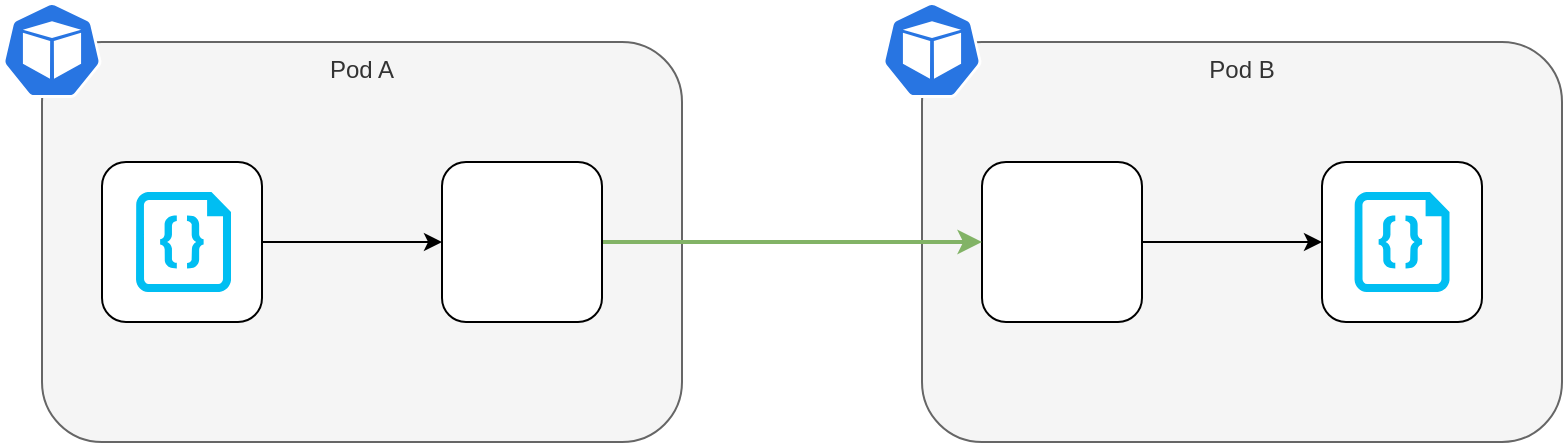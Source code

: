 <mxfile version="14.6.13" type="device"><diagram id="FmNK0IteXXM94s2MHu7D" name="linkerd-overview"><mxGraphModel dx="4620" dy="1221" grid="1" gridSize="10" guides="1" tooltips="1" connect="1" arrows="1" fold="1" page="1" pageScale="1" pageWidth="3300" pageHeight="4681" math="0" shadow="0"><root><mxCell id="0"/><mxCell id="1" parent="0"/><mxCell id="nSo9EdURaxRL_E0DFNg9-7" value="Pod B" style="rounded=1;whiteSpace=wrap;html=1;fillColor=#f5f5f5;strokeColor=#666666;fontColor=#333333;verticalAlign=top;" parent="1" vertex="1"><mxGeometry x="1720" y="470" width="320" height="200" as="geometry"/></mxCell><mxCell id="nSo9EdURaxRL_E0DFNg9-12" value="" style="rounded=1;whiteSpace=wrap;html=1;" parent="1" vertex="1"><mxGeometry x="1750" y="530" width="80" height="80" as="geometry"/></mxCell><mxCell id="nSo9EdURaxRL_E0DFNg9-1" value="Pod A" style="rounded=1;whiteSpace=wrap;html=1;fillColor=#f5f5f5;strokeColor=#666666;fontColor=#333333;verticalAlign=top;" parent="1" vertex="1"><mxGeometry x="1280" y="470" width="320" height="200" as="geometry"/></mxCell><mxCell id="nSo9EdURaxRL_E0DFNg9-13" style="edgeStyle=orthogonalEdgeStyle;rounded=0;orthogonalLoop=1;jettySize=auto;html=1;fillColor=#d5e8d4;strokeColor=#82b366;strokeWidth=2;" parent="1" source="nSo9EdURaxRL_E0DFNg9-4" target="nSo9EdURaxRL_E0DFNg9-12" edge="1"><mxGeometry relative="1" as="geometry"/></mxCell><mxCell id="nSo9EdURaxRL_E0DFNg9-4" value="" style="rounded=1;whiteSpace=wrap;html=1;" parent="1" vertex="1"><mxGeometry x="1480" y="530" width="80" height="80" as="geometry"/></mxCell><mxCell id="nSo9EdURaxRL_E0DFNg9-2" value="" style="html=1;dashed=0;whitespace=wrap;fillColor=#2875E2;strokeColor=#ffffff;points=[[0.005,0.63,0],[0.1,0.2,0],[0.9,0.2,0],[0.5,0,0],[0.995,0.63,0],[0.72,0.99,0],[0.5,1,0],[0.28,0.99,0]];shape=mxgraph.kubernetes.icon;prIcon=pod" parent="1" vertex="1"><mxGeometry x="1260" y="450" width="50" height="48" as="geometry"/></mxCell><mxCell id="nSo9EdURaxRL_E0DFNg9-3" value="" style="shape=image;verticalLabelPosition=bottom;labelBackgroundColor=#ffffff;verticalAlign=top;aspect=fixed;imageAspect=0;image=https://linkerd.io/images/logo-only-200h.png;" parent="1" vertex="1"><mxGeometry x="1493.38" y="545.23" width="53.24" height="49.53" as="geometry"/></mxCell><mxCell id="nSo9EdURaxRL_E0DFNg9-6" style="edgeStyle=orthogonalEdgeStyle;rounded=0;orthogonalLoop=1;jettySize=auto;html=1;entryX=0;entryY=0.5;entryDx=0;entryDy=0;" parent="1" source="nSo9EdURaxRL_E0DFNg9-5" target="nSo9EdURaxRL_E0DFNg9-4" edge="1"><mxGeometry relative="1" as="geometry"/></mxCell><mxCell id="nSo9EdURaxRL_E0DFNg9-5" value="" style="rounded=1;whiteSpace=wrap;html=1;" parent="1" vertex="1"><mxGeometry x="1310" y="530" width="80" height="80" as="geometry"/></mxCell><mxCell id="nSo9EdURaxRL_E0DFNg9-8" value="" style="rounded=1;whiteSpace=wrap;html=1;" parent="1" vertex="1"><mxGeometry x="1920" y="530" width="80" height="80" as="geometry"/></mxCell><mxCell id="nSo9EdURaxRL_E0DFNg9-9" value="" style="html=1;dashed=0;whitespace=wrap;fillColor=#2875E2;strokeColor=#ffffff;points=[[0.005,0.63,0],[0.1,0.2,0],[0.9,0.2,0],[0.5,0,0],[0.995,0.63,0],[0.72,0.99,0],[0.5,1,0],[0.28,0.99,0]];shape=mxgraph.kubernetes.icon;prIcon=pod" parent="1" vertex="1"><mxGeometry x="1700" y="450" width="50" height="48" as="geometry"/></mxCell><mxCell id="nSo9EdURaxRL_E0DFNg9-10" value="" style="shape=image;verticalLabelPosition=bottom;labelBackgroundColor=#ffffff;verticalAlign=top;aspect=fixed;imageAspect=0;image=https://linkerd.io/images/logo-only-200h.png;" parent="1" vertex="1"><mxGeometry x="1763.38" y="545.23" width="53.24" height="49.53" as="geometry"/></mxCell><mxCell id="nSo9EdURaxRL_E0DFNg9-11" style="edgeStyle=orthogonalEdgeStyle;rounded=0;orthogonalLoop=1;jettySize=auto;html=1;entryX=0;entryY=0.5;entryDx=0;entryDy=0;" parent="1" source="nSo9EdURaxRL_E0DFNg9-12" target="nSo9EdURaxRL_E0DFNg9-8" edge="1"><mxGeometry relative="1" as="geometry"/></mxCell><mxCell id="nSo9EdURaxRL_E0DFNg9-14" value="" style="verticalLabelPosition=bottom;html=1;verticalAlign=top;align=center;strokeColor=none;fillColor=#00BEF2;shape=mxgraph.azure.code_file;pointerEvents=1;" parent="1" vertex="1"><mxGeometry x="1327" y="545" width="47.5" height="50" as="geometry"/></mxCell><mxCell id="nSo9EdURaxRL_E0DFNg9-15" value="" style="verticalLabelPosition=bottom;html=1;verticalAlign=top;align=center;strokeColor=none;fillColor=#00BEF2;shape=mxgraph.azure.code_file;pointerEvents=1;" parent="1" vertex="1"><mxGeometry x="1936.25" y="545" width="47.5" height="50" as="geometry"/></mxCell></root></mxGraphModel></diagram></mxfile>